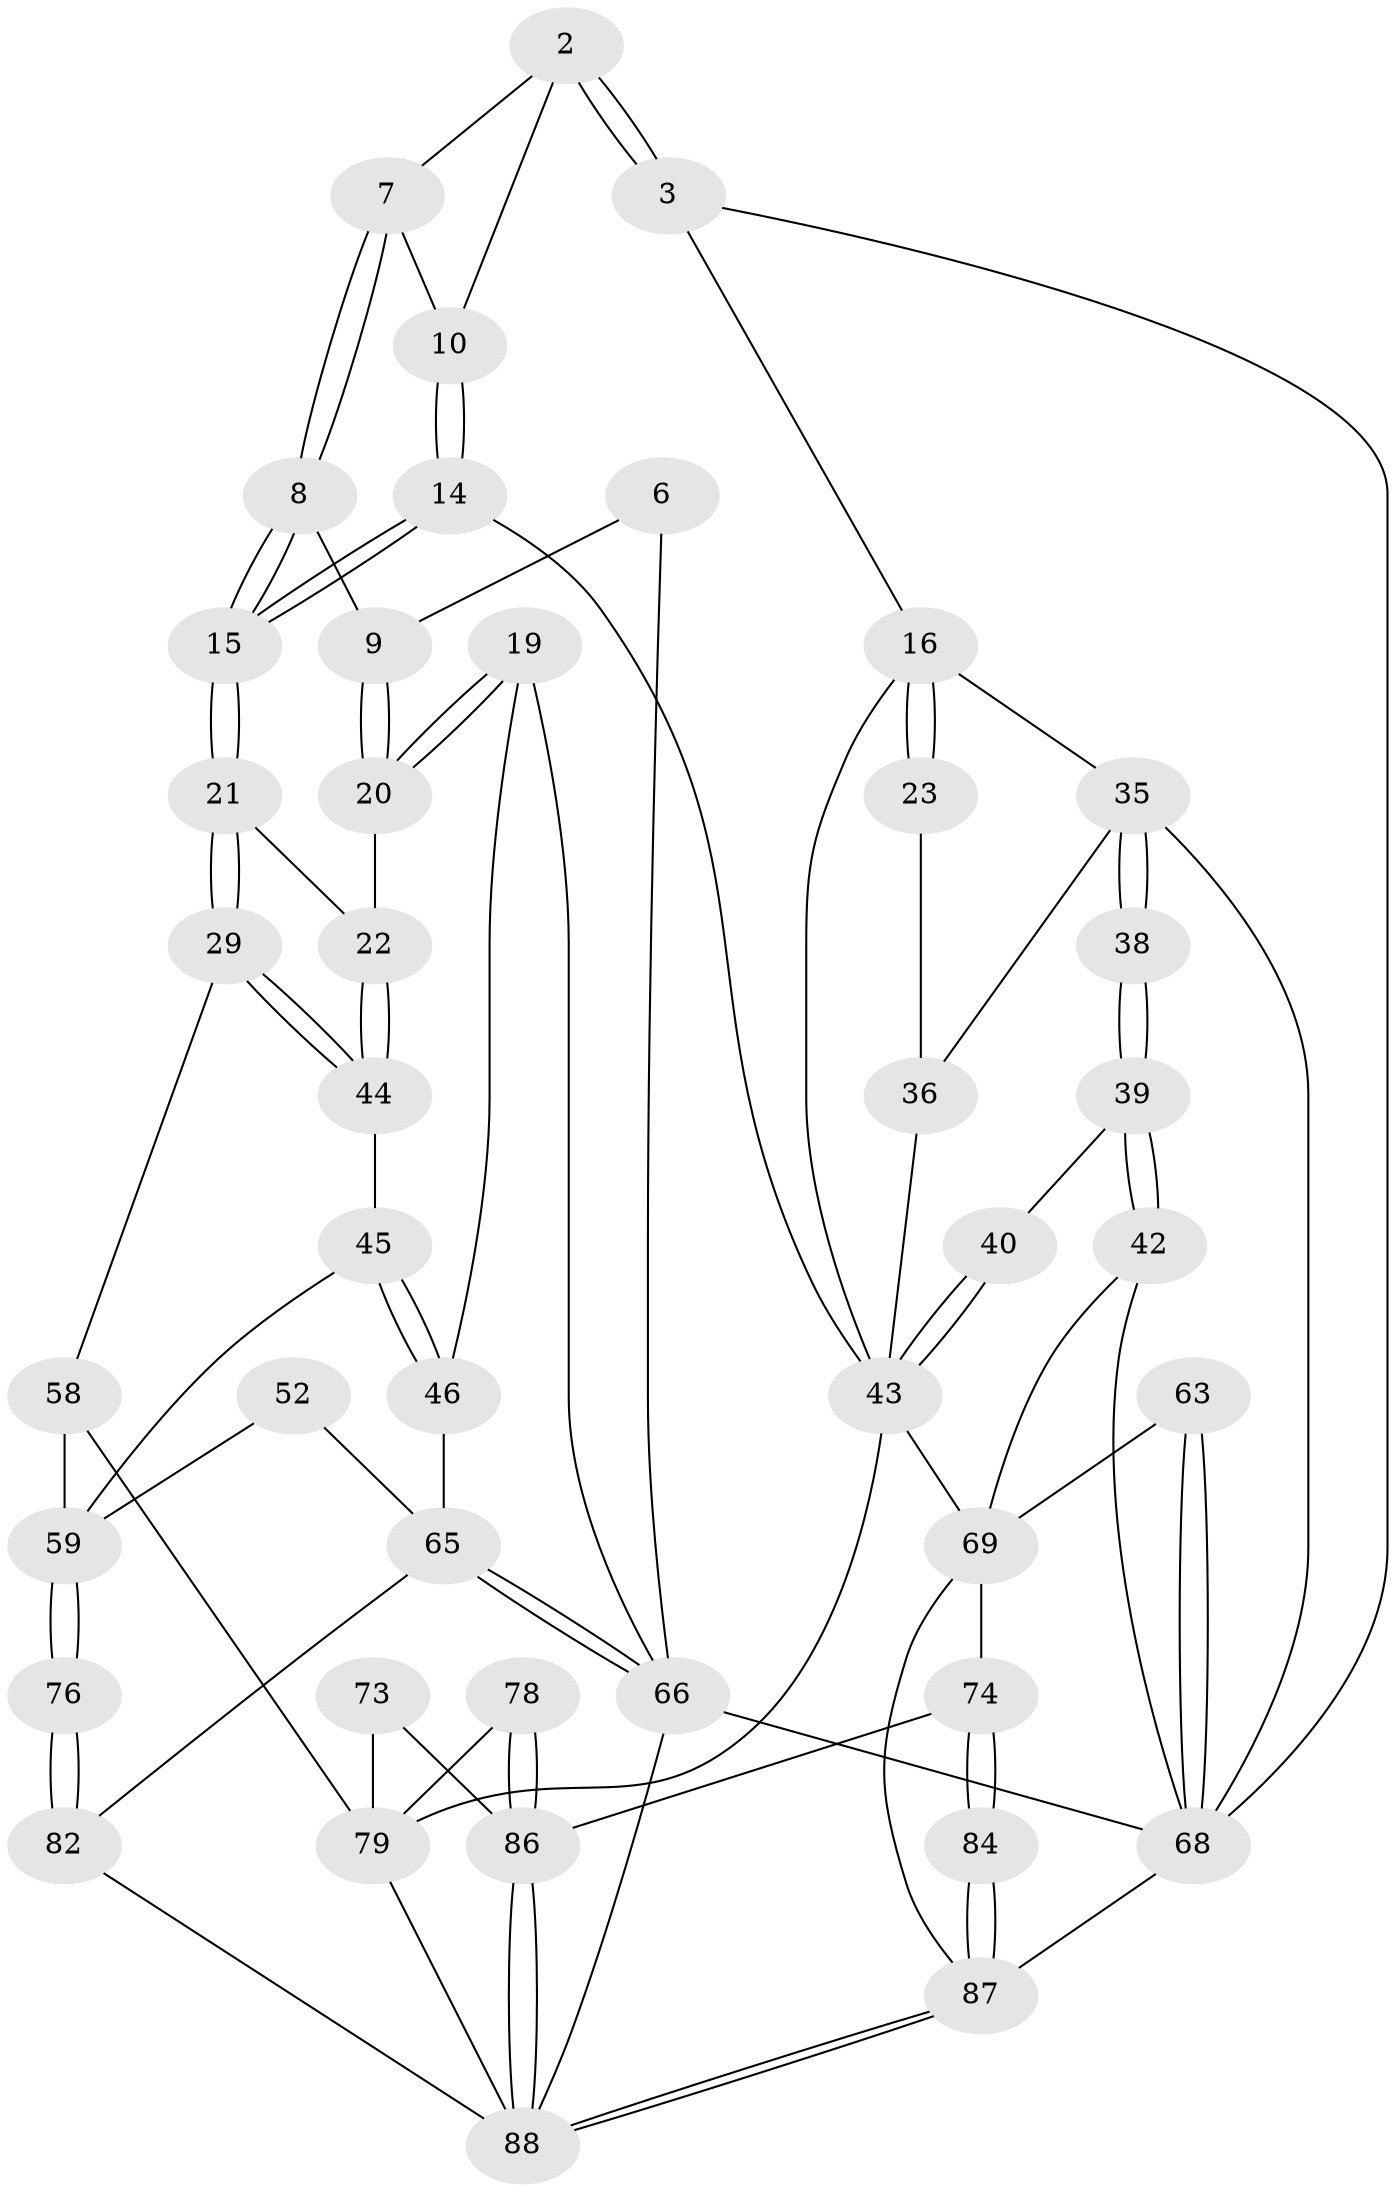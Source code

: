// original degree distribution, {3: 0.045454545454545456, 4: 0.19318181818181818, 5: 0.5454545454545454, 6: 0.2159090909090909}
// Generated by graph-tools (version 1.1) at 2025/00/03/09/25 05:00:13]
// undirected, 44 vertices, 97 edges
graph export_dot {
graph [start="1"]
  node [color=gray90,style=filled];
  2 [pos="+0.4727685375967011+0",super="+1"];
  3 [pos="+0.6259319168404105+0"];
  6 [pos="+0.1924669453112907+0"];
  7 [pos="+0.30425826957235486+0.14565309718834893"];
  8 [pos="+0.2816663052681354+0.17778651646699753"];
  9 [pos="+0.18711981916123335+0.17165977084420594"];
  10 [pos="+0.38046876873465063+0.13379359559567375"];
  14 [pos="+0.42446891253152186+0.22192009613264427"];
  15 [pos="+0.3261757856190026+0.25746633893905735"];
  16 [pos="+1+0.1785037532140038",super="+11+12"];
  19 [pos="+0+0.20231827061689972"];
  20 [pos="+0.1166111085424932+0.24830008347913363"];
  21 [pos="+0.2832345520405625+0.3474616550691648"];
  22 [pos="+0.19539601841959314+0.3376216390452481"];
  23 [pos="+0.6935184594569366+0.18950641322204814"];
  29 [pos="+0.42394673137567107+0.5075941825235193"];
  35 [pos="+0.8274866425107463+0.37692688300849886",super="+33"];
  36 [pos="+0.8127454107245272+0.37732920991698876",super="+34"];
  38 [pos="+0.8726666413458688+0.38986495992464226"];
  39 [pos="+0.8910994626004589+0.5059487145396607"];
  40 [pos="+0.7409506607663636+0.499568042286577"];
  42 [pos="+0.960612839479061+0.5409851874922024"];
  43 [pos="+0.654597590936264+0.5284684062876038",super="+37"];
  44 [pos="+0.10967805642335764+0.5042765769160328"];
  45 [pos="+0.08648991949194698+0.5216430062947393"];
  46 [pos="+0+0.4547255904036909"];
  52 [pos="+0.05375860659220452+0.7126377883138072"];
  58 [pos="+0.28543350128351247+0.7963596639525439",super="+49"];
  59 [pos="+0.14956217235380082+0.7996326372792427",super="+57+51"];
  63 [pos="+1+0.8226560522471621"];
  65 [pos="+0+0.7972401082402053",super="+53"];
  66 [pos="+0+1",super="+5"];
  68 [pos="+1+1",super="+4+41"];
  69 [pos="+0.9001854181805491+0.8195090136472784",super="+64+48"];
  73 [pos="+0.5439623322303423+0.8142894891876306",super="+67+56"];
  74 [pos="+0.7319829901564645+0.8958569988684915",super="+70+54"];
  76 [pos="+0.13254247817487766+0.830396186405281"];
  78 [pos="+0.5426646187873878+0.9317721676576183"];
  79 [pos="+0.37508348743057013+0.8820083568420745",super="+62+61+60+26"];
  82 [pos="+0.12207730249394534+0.9408929344312595",super="+77"];
  84 [pos="+0.8233864752441254+0.9176394912705849"];
  86 [pos="+0.6102011117373259+1",super="+75+71+72"];
  87 [pos="+0.893134981051885+1",super="+85+83"];
  88 [pos="+0.6195871051238507+1",super="+80+81"];
  2 -- 3;
  2 -- 3;
  2 -- 10;
  2 -- 7;
  3 -- 68;
  3 -- 16;
  6 -- 9;
  6 -- 66;
  7 -- 8;
  7 -- 8;
  7 -- 10;
  8 -- 9;
  8 -- 15;
  8 -- 15;
  9 -- 20;
  9 -- 20;
  10 -- 14;
  10 -- 14;
  14 -- 15;
  14 -- 15;
  14 -- 43;
  15 -- 21;
  15 -- 21;
  16 -- 23 [weight=2];
  16 -- 23;
  16 -- 35;
  16 -- 43;
  19 -- 20;
  19 -- 20;
  19 -- 46;
  19 -- 66;
  20 -- 22;
  21 -- 22;
  21 -- 29;
  21 -- 29;
  22 -- 44;
  22 -- 44;
  23 -- 36;
  29 -- 44;
  29 -- 44;
  29 -- 58;
  35 -- 36;
  35 -- 38 [weight=2];
  35 -- 38;
  35 -- 68;
  36 -- 43 [weight=2];
  38 -- 39;
  38 -- 39;
  39 -- 40;
  39 -- 42;
  39 -- 42;
  40 -- 43 [weight=2];
  40 -- 43;
  42 -- 68;
  42 -- 69;
  43 -- 79;
  43 -- 69;
  44 -- 45;
  45 -- 46;
  45 -- 46;
  45 -- 59;
  46 -- 65;
  52 -- 59 [weight=2];
  52 -- 65;
  58 -- 59 [weight=2];
  58 -- 79 [weight=2];
  59 -- 76;
  59 -- 76;
  63 -- 68 [weight=2];
  63 -- 68;
  63 -- 69;
  65 -- 66;
  65 -- 66;
  65 -- 82;
  66 -- 68 [weight=2];
  66 -- 88;
  68 -- 87;
  69 -- 74 [weight=2];
  69 -- 87;
  73 -- 79 [weight=3];
  73 -- 86 [weight=2];
  74 -- 84;
  74 -- 84;
  74 -- 86 [weight=2];
  76 -- 82 [weight=2];
  76 -- 82;
  78 -- 79;
  78 -- 86 [weight=2];
  78 -- 86;
  79 -- 88;
  82 -- 88;
  84 -- 87 [weight=2];
  84 -- 87;
  86 -- 88;
  86 -- 88;
  87 -- 88;
  87 -- 88;
}
